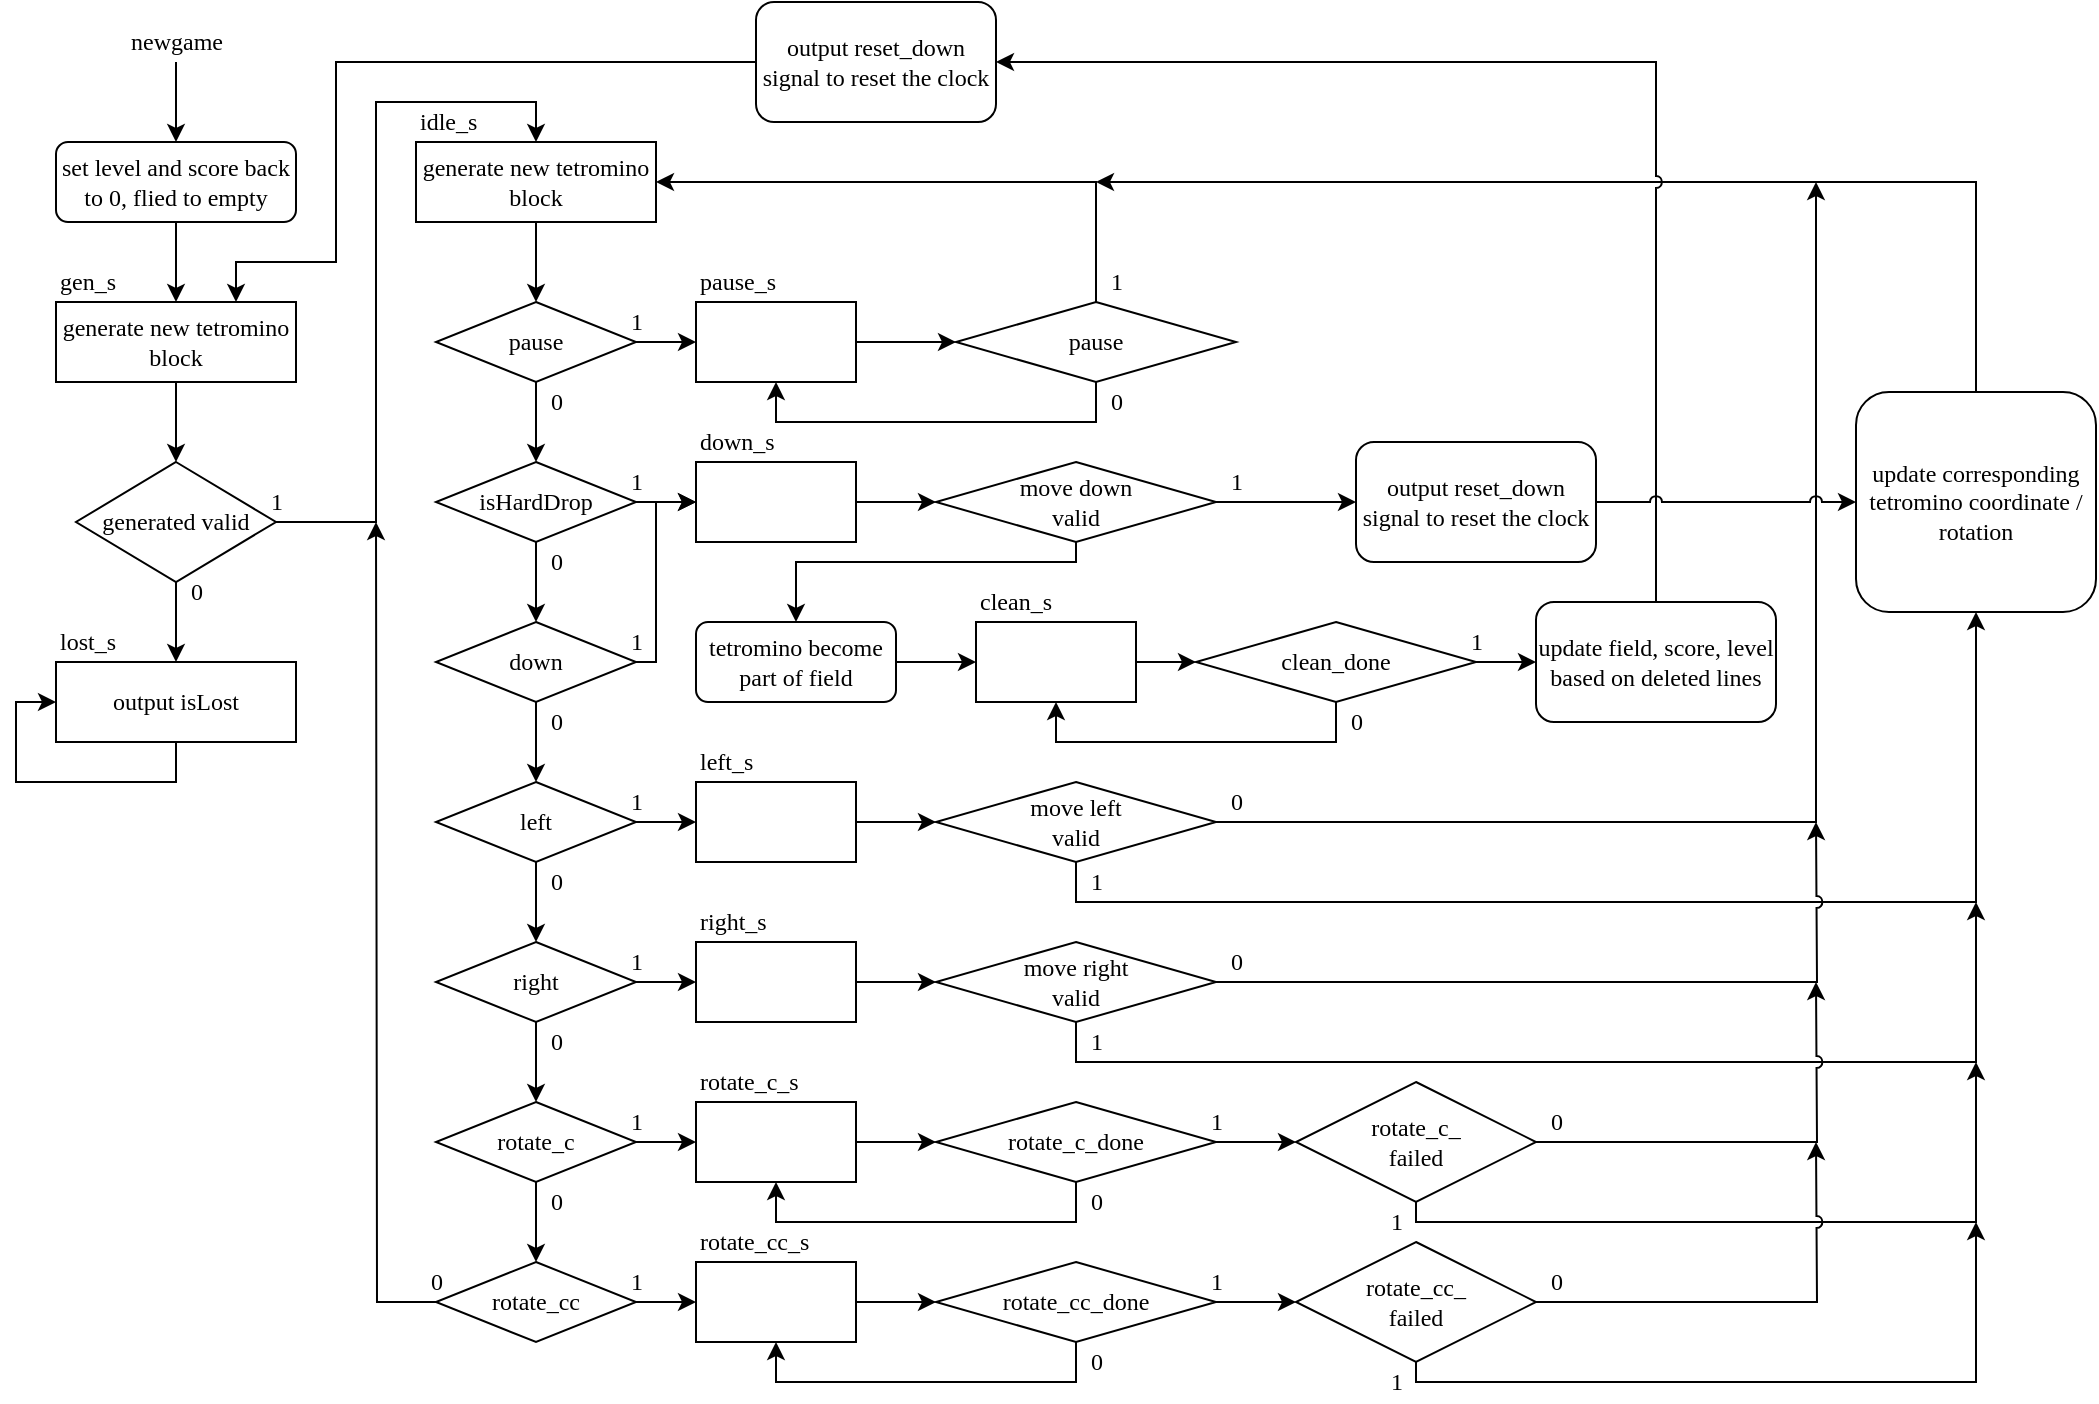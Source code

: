 <mxfile version="10.7.3" type="device"><diagram id="GW41UtpfADwDPz7-6AZR" name="Page-1"><mxGraphModel dx="1010" dy="648" grid="1" gridSize="10" guides="1" tooltips="1" connect="1" arrows="1" fold="1" page="1" pageScale="1" pageWidth="850" pageHeight="1100" math="0" shadow="0"><root><mxCell id="0"/><mxCell id="1" parent="0"/><mxCell id="KYjrKarsr5XJOspnXglc-12" style="edgeStyle=orthogonalEdgeStyle;rounded=0;orthogonalLoop=1;jettySize=auto;html=1;entryX=0.5;entryY=0;entryDx=0;entryDy=0;fontFamily=Fira Code;" edge="1" parent="1" source="KYjrKarsr5XJOspnXglc-1" target="KYjrKarsr5XJOspnXglc-11"><mxGeometry relative="1" as="geometry"/></mxCell><mxCell id="KYjrKarsr5XJOspnXglc-1" value="&lt;span&gt;generate new tetromino block&lt;/span&gt;" style="rounded=0;whiteSpace=wrap;html=1;fontFamily=Fira Code;" vertex="1" parent="1"><mxGeometry x="40" y="160" width="120" height="40" as="geometry"/></mxCell><mxCell id="KYjrKarsr5XJOspnXglc-3" value="gen_s&lt;br&gt;" style="text;html=1;resizable=0;points=[];autosize=1;align=left;verticalAlign=top;spacingTop=-4;fontFamily=Fira Code;" vertex="1" parent="1"><mxGeometry x="40" y="140" width="50" height="20" as="geometry"/></mxCell><mxCell id="KYjrKarsr5XJOspnXglc-10" style="edgeStyle=orthogonalEdgeStyle;rounded=0;orthogonalLoop=1;jettySize=auto;html=1;entryX=0.5;entryY=0;entryDx=0;entryDy=0;fontFamily=Fira Code;" edge="1" parent="1" source="KYjrKarsr5XJOspnXglc-5" target="KYjrKarsr5XJOspnXglc-7"><mxGeometry relative="1" as="geometry"/></mxCell><mxCell id="KYjrKarsr5XJOspnXglc-5" value="&lt;div style=&quot;text-align: center&quot;&gt;&lt;span&gt;newgame&lt;/span&gt;&lt;/div&gt;" style="text;html=1;resizable=0;points=[];autosize=1;align=center;verticalAlign=top;spacingTop=-4;fontFamily=Fira Code;" vertex="1" parent="1"><mxGeometry x="65" y="20" width="70" height="20" as="geometry"/></mxCell><mxCell id="KYjrKarsr5XJOspnXglc-9" style="edgeStyle=orthogonalEdgeStyle;rounded=0;orthogonalLoop=1;jettySize=auto;html=1;entryX=0.5;entryY=0;entryDx=0;entryDy=0;fontFamily=Fira Code;" edge="1" parent="1" source="KYjrKarsr5XJOspnXglc-7" target="KYjrKarsr5XJOspnXglc-1"><mxGeometry relative="1" as="geometry"/></mxCell><mxCell id="KYjrKarsr5XJOspnXglc-7" value="set level and score back to 0, flied to empty" style="rounded=1;whiteSpace=wrap;html=1;fontFamily=Fira Code;align=center;" vertex="1" parent="1"><mxGeometry x="40" y="80" width="120" height="40" as="geometry"/></mxCell><mxCell id="KYjrKarsr5XJOspnXglc-16" style="edgeStyle=orthogonalEdgeStyle;rounded=0;orthogonalLoop=1;jettySize=auto;html=1;entryX=0.5;entryY=0;entryDx=0;entryDy=0;fontFamily=Fira Code;" edge="1" parent="1" source="KYjrKarsr5XJOspnXglc-11" target="KYjrKarsr5XJOspnXglc-14"><mxGeometry relative="1" as="geometry"/></mxCell><mxCell id="KYjrKarsr5XJOspnXglc-20" style="edgeStyle=orthogonalEdgeStyle;rounded=0;orthogonalLoop=1;jettySize=auto;html=1;entryX=0.5;entryY=0;entryDx=0;entryDy=0;fontFamily=Fira Code;" edge="1" parent="1" source="KYjrKarsr5XJOspnXglc-11" target="KYjrKarsr5XJOspnXglc-18"><mxGeometry relative="1" as="geometry"><Array as="points"><mxPoint x="200" y="270"/><mxPoint x="200" y="60"/><mxPoint x="280" y="60"/></Array></mxGeometry></mxCell><mxCell id="KYjrKarsr5XJOspnXglc-11" value="generated valid" style="rhombus;whiteSpace=wrap;html=1;fontFamily=Fira Code;align=center;" vertex="1" parent="1"><mxGeometry x="50" y="240" width="100" height="60" as="geometry"/></mxCell><mxCell id="KYjrKarsr5XJOspnXglc-14" value="&lt;span&gt;output isLost&lt;/span&gt;" style="rounded=0;whiteSpace=wrap;html=1;fontFamily=Fira Code;" vertex="1" parent="1"><mxGeometry x="40" y="340" width="120" height="40" as="geometry"/></mxCell><mxCell id="KYjrKarsr5XJOspnXglc-15" value="lost_s&lt;br&gt;" style="text;html=1;resizable=0;points=[];autosize=1;align=left;verticalAlign=top;spacingTop=-4;fontFamily=Fira Code;" vertex="1" parent="1"><mxGeometry x="40" y="320" width="60" height="20" as="geometry"/></mxCell><mxCell id="KYjrKarsr5XJOspnXglc-17" style="edgeStyle=orthogonalEdgeStyle;rounded=0;orthogonalLoop=1;jettySize=auto;html=1;entryX=0;entryY=0.5;entryDx=0;entryDy=0;fontFamily=Fira Code;" edge="1" parent="1" source="KYjrKarsr5XJOspnXglc-14" target="KYjrKarsr5XJOspnXglc-14"><mxGeometry relative="1" as="geometry"><Array as="points"><mxPoint x="100" y="400"/><mxPoint x="20" y="400"/><mxPoint x="20" y="360"/></Array></mxGeometry></mxCell><mxCell id="KYjrKarsr5XJOspnXglc-22" style="edgeStyle=orthogonalEdgeStyle;rounded=0;orthogonalLoop=1;jettySize=auto;html=1;entryX=0.5;entryY=0;entryDx=0;entryDy=0;fontFamily=Fira Code;" edge="1" parent="1" source="KYjrKarsr5XJOspnXglc-18" target="KYjrKarsr5XJOspnXglc-21"><mxGeometry relative="1" as="geometry"/></mxCell><mxCell id="KYjrKarsr5XJOspnXglc-18" value="&lt;span&gt;generate new tetromino block&lt;/span&gt;" style="rounded=0;whiteSpace=wrap;html=1;fontFamily=Fira Code;" vertex="1" parent="1"><mxGeometry x="220" y="80" width="120" height="40" as="geometry"/></mxCell><mxCell id="KYjrKarsr5XJOspnXglc-19" value="idle_s&lt;br&gt;" style="text;html=1;resizable=0;points=[];autosize=1;align=left;verticalAlign=top;spacingTop=-4;fontFamily=Fira Code;" vertex="1" parent="1"><mxGeometry x="220" y="60" width="60" height="20" as="geometry"/></mxCell><mxCell id="KYjrKarsr5XJOspnXglc-24" style="edgeStyle=orthogonalEdgeStyle;rounded=0;orthogonalLoop=1;jettySize=auto;html=1;entryX=0.5;entryY=0;entryDx=0;entryDy=0;fontFamily=Fira Code;" edge="1" parent="1" source="KYjrKarsr5XJOspnXglc-21" target="KYjrKarsr5XJOspnXglc-23"><mxGeometry relative="1" as="geometry"/></mxCell><mxCell id="KYjrKarsr5XJOspnXglc-96" style="edgeStyle=orthogonalEdgeStyle;rounded=0;orthogonalLoop=1;jettySize=auto;html=1;entryX=0;entryY=0.5;entryDx=0;entryDy=0;fontFamily=Fira Code;" edge="1" parent="1" source="KYjrKarsr5XJOspnXglc-21" target="KYjrKarsr5XJOspnXglc-35"><mxGeometry relative="1" as="geometry"/></mxCell><mxCell id="KYjrKarsr5XJOspnXglc-21" value="pause" style="rhombus;whiteSpace=wrap;html=1;fontFamily=Fira Code;align=center;" vertex="1" parent="1"><mxGeometry x="230" y="160" width="100" height="40" as="geometry"/></mxCell><mxCell id="KYjrKarsr5XJOspnXglc-29" style="edgeStyle=orthogonalEdgeStyle;rounded=0;orthogonalLoop=1;jettySize=auto;html=1;entryX=0.5;entryY=0;entryDx=0;entryDy=0;fontFamily=Fira Code;" edge="1" parent="1" source="KYjrKarsr5XJOspnXglc-23" target="KYjrKarsr5XJOspnXglc-25"><mxGeometry relative="1" as="geometry"/></mxCell><mxCell id="KYjrKarsr5XJOspnXglc-68" style="edgeStyle=orthogonalEdgeStyle;rounded=0;orthogonalLoop=1;jettySize=auto;html=1;entryX=0;entryY=0.5;entryDx=0;entryDy=0;fontFamily=Fira Code;" edge="1" parent="1" source="KYjrKarsr5XJOspnXglc-23" target="KYjrKarsr5XJOspnXglc-65"><mxGeometry relative="1" as="geometry"/></mxCell><mxCell id="KYjrKarsr5XJOspnXglc-23" value="isHardDrop" style="rhombus;whiteSpace=wrap;html=1;fontFamily=Fira Code;align=center;" vertex="1" parent="1"><mxGeometry x="230" y="240" width="100" height="40" as="geometry"/></mxCell><mxCell id="KYjrKarsr5XJOspnXglc-30" style="edgeStyle=orthogonalEdgeStyle;rounded=0;orthogonalLoop=1;jettySize=auto;html=1;entryX=0.5;entryY=0;entryDx=0;entryDy=0;fontFamily=Fira Code;" edge="1" parent="1" source="KYjrKarsr5XJOspnXglc-25" target="KYjrKarsr5XJOspnXglc-26"><mxGeometry relative="1" as="geometry"/></mxCell><mxCell id="KYjrKarsr5XJOspnXglc-69" style="edgeStyle=orthogonalEdgeStyle;rounded=0;orthogonalLoop=1;jettySize=auto;html=1;entryX=0;entryY=0.5;entryDx=0;entryDy=0;fontFamily=Fira Code;" edge="1" parent="1" source="KYjrKarsr5XJOspnXglc-25" target="KYjrKarsr5XJOspnXglc-65"><mxGeometry relative="1" as="geometry"><Array as="points"><mxPoint x="340" y="340"/><mxPoint x="340" y="260"/></Array></mxGeometry></mxCell><mxCell id="KYjrKarsr5XJOspnXglc-25" value="down" style="rhombus;whiteSpace=wrap;html=1;fontFamily=Fira Code;align=center;" vertex="1" parent="1"><mxGeometry x="230" y="320" width="100" height="40" as="geometry"/></mxCell><mxCell id="KYjrKarsr5XJOspnXglc-31" style="edgeStyle=orthogonalEdgeStyle;rounded=0;orthogonalLoop=1;jettySize=auto;html=1;entryX=0.5;entryY=0;entryDx=0;entryDy=0;fontFamily=Fira Code;" edge="1" parent="1" source="KYjrKarsr5XJOspnXglc-26" target="KYjrKarsr5XJOspnXglc-27"><mxGeometry relative="1" as="geometry"/></mxCell><mxCell id="KYjrKarsr5XJOspnXglc-55" style="edgeStyle=orthogonalEdgeStyle;rounded=0;orthogonalLoop=1;jettySize=auto;html=1;entryX=0;entryY=0.5;entryDx=0;entryDy=0;fontFamily=Fira Code;" edge="1" parent="1" source="KYjrKarsr5XJOspnXglc-26" target="KYjrKarsr5XJOspnXglc-40"><mxGeometry relative="1" as="geometry"/></mxCell><mxCell id="KYjrKarsr5XJOspnXglc-26" value="left" style="rhombus;whiteSpace=wrap;html=1;fontFamily=Fira Code;align=center;" vertex="1" parent="1"><mxGeometry x="230" y="400" width="100" height="40" as="geometry"/></mxCell><mxCell id="KYjrKarsr5XJOspnXglc-33" style="edgeStyle=orthogonalEdgeStyle;rounded=0;orthogonalLoop=1;jettySize=auto;html=1;entryX=0.5;entryY=0;entryDx=0;entryDy=0;fontFamily=Fira Code;" edge="1" parent="1" source="KYjrKarsr5XJOspnXglc-27" target="KYjrKarsr5XJOspnXglc-28"><mxGeometry relative="1" as="geometry"/></mxCell><mxCell id="KYjrKarsr5XJOspnXglc-56" style="edgeStyle=orthogonalEdgeStyle;rounded=0;orthogonalLoop=1;jettySize=auto;html=1;entryX=0;entryY=0.5;entryDx=0;entryDy=0;fontFamily=Fira Code;" edge="1" parent="1" source="KYjrKarsr5XJOspnXglc-27" target="KYjrKarsr5XJOspnXglc-44"><mxGeometry relative="1" as="geometry"/></mxCell><mxCell id="KYjrKarsr5XJOspnXglc-27" value="right&lt;br&gt;" style="rhombus;whiteSpace=wrap;html=1;fontFamily=Fira Code;align=center;" vertex="1" parent="1"><mxGeometry x="230" y="480" width="100" height="40" as="geometry"/></mxCell><mxCell id="KYjrKarsr5XJOspnXglc-34" style="edgeStyle=orthogonalEdgeStyle;rounded=0;orthogonalLoop=1;jettySize=auto;html=1;exitX=0.5;exitY=1;exitDx=0;exitDy=0;entryX=0.5;entryY=0;entryDx=0;entryDy=0;fontFamily=Fira Code;" edge="1" parent="1" source="KYjrKarsr5XJOspnXglc-28" target="KYjrKarsr5XJOspnXglc-32"><mxGeometry relative="1" as="geometry"/></mxCell><mxCell id="KYjrKarsr5XJOspnXglc-57" style="edgeStyle=orthogonalEdgeStyle;rounded=0;orthogonalLoop=1;jettySize=auto;html=1;entryX=0;entryY=0.5;entryDx=0;entryDy=0;fontFamily=Fira Code;" edge="1" parent="1" source="KYjrKarsr5XJOspnXglc-28" target="KYjrKarsr5XJOspnXglc-50"><mxGeometry relative="1" as="geometry"/></mxCell><mxCell id="KYjrKarsr5XJOspnXglc-28" value="rotate_c&lt;br&gt;" style="rhombus;whiteSpace=wrap;html=1;fontFamily=Fira Code;align=center;" vertex="1" parent="1"><mxGeometry x="230" y="560" width="100" height="40" as="geometry"/></mxCell><mxCell id="KYjrKarsr5XJOspnXglc-58" style="edgeStyle=orthogonalEdgeStyle;rounded=0;orthogonalLoop=1;jettySize=auto;html=1;entryX=0;entryY=0.5;entryDx=0;entryDy=0;fontFamily=Fira Code;" edge="1" parent="1" source="KYjrKarsr5XJOspnXglc-32" target="KYjrKarsr5XJOspnXglc-53"><mxGeometry relative="1" as="geometry"/></mxCell><mxCell id="KYjrKarsr5XJOspnXglc-126" style="edgeStyle=orthogonalEdgeStyle;rounded=0;jumpStyle=arc;orthogonalLoop=1;jettySize=auto;html=1;exitX=0;exitY=0.5;exitDx=0;exitDy=0;fontFamily=Fira Code;" edge="1" parent="1" source="KYjrKarsr5XJOspnXglc-32"><mxGeometry relative="1" as="geometry"><mxPoint x="200" y="270" as="targetPoint"/></mxGeometry></mxCell><mxCell id="KYjrKarsr5XJOspnXglc-32" value="rotate_cc&lt;br&gt;" style="rhombus;whiteSpace=wrap;html=1;fontFamily=Fira Code;align=center;" vertex="1" parent="1"><mxGeometry x="230" y="640" width="100" height="40" as="geometry"/></mxCell><mxCell id="KYjrKarsr5XJOspnXglc-79" style="edgeStyle=orthogonalEdgeStyle;rounded=0;orthogonalLoop=1;jettySize=auto;html=1;entryX=0;entryY=0.5;entryDx=0;entryDy=0;fontFamily=Fira Code;" edge="1" parent="1" source="KYjrKarsr5XJOspnXglc-35" target="KYjrKarsr5XJOspnXglc-37"><mxGeometry relative="1" as="geometry"/></mxCell><mxCell id="KYjrKarsr5XJOspnXglc-35" value="" style="rounded=0;whiteSpace=wrap;html=1;fontFamily=Fira Code;" vertex="1" parent="1"><mxGeometry x="360" y="160" width="80" height="40" as="geometry"/></mxCell><mxCell id="KYjrKarsr5XJOspnXglc-36" value="pause_s&lt;br&gt;" style="text;html=1;resizable=0;points=[];autosize=1;align=left;verticalAlign=top;spacingTop=-4;fontFamily=Fira Code;" vertex="1" parent="1"><mxGeometry x="360" y="140" width="70" height="20" as="geometry"/></mxCell><mxCell id="KYjrKarsr5XJOspnXglc-95" style="edgeStyle=orthogonalEdgeStyle;rounded=0;orthogonalLoop=1;jettySize=auto;html=1;entryX=0.5;entryY=1;entryDx=0;entryDy=0;fontFamily=Fira Code;" edge="1" parent="1" source="KYjrKarsr5XJOspnXglc-37" target="KYjrKarsr5XJOspnXglc-35"><mxGeometry relative="1" as="geometry"><Array as="points"><mxPoint x="560" y="220"/><mxPoint x="400" y="220"/></Array></mxGeometry></mxCell><mxCell id="KYjrKarsr5XJOspnXglc-98" style="edgeStyle=orthogonalEdgeStyle;rounded=0;orthogonalLoop=1;jettySize=auto;html=1;entryX=1;entryY=0.5;entryDx=0;entryDy=0;fontFamily=Fira Code;" edge="1" parent="1" source="KYjrKarsr5XJOspnXglc-37" target="KYjrKarsr5XJOspnXglc-18"><mxGeometry relative="1" as="geometry"><Array as="points"><mxPoint x="560" y="100"/></Array></mxGeometry></mxCell><mxCell id="KYjrKarsr5XJOspnXglc-37" value="pause" style="rhombus;whiteSpace=wrap;html=1;fontFamily=Fira Code;align=center;" vertex="1" parent="1"><mxGeometry x="490" y="160" width="140" height="40" as="geometry"/></mxCell><mxCell id="KYjrKarsr5XJOspnXglc-47" style="edgeStyle=orthogonalEdgeStyle;rounded=0;orthogonalLoop=1;jettySize=auto;html=1;entryX=0;entryY=0.5;entryDx=0;entryDy=0;fontFamily=Fira Code;" edge="1" parent="1" source="KYjrKarsr5XJOspnXglc-40" target="KYjrKarsr5XJOspnXglc-43"><mxGeometry relative="1" as="geometry"/></mxCell><mxCell id="KYjrKarsr5XJOspnXglc-40" value="" style="rounded=0;whiteSpace=wrap;html=1;fontFamily=Fira Code;" vertex="1" parent="1"><mxGeometry x="360" y="400" width="80" height="40" as="geometry"/></mxCell><mxCell id="KYjrKarsr5XJOspnXglc-41" value="left_s" style="text;html=1;resizable=0;points=[];autosize=1;align=left;verticalAlign=top;spacingTop=-4;fontFamily=Fira Code;" vertex="1" parent="1"><mxGeometry x="360" y="380" width="60" height="20" as="geometry"/></mxCell><mxCell id="KYjrKarsr5XJOspnXglc-102" style="edgeStyle=orthogonalEdgeStyle;rounded=0;orthogonalLoop=1;jettySize=auto;html=1;fontFamily=Fira Code;entryX=0.5;entryY=1;entryDx=0;entryDy=0;" edge="1" parent="1" source="KYjrKarsr5XJOspnXglc-43" target="KYjrKarsr5XJOspnXglc-93"><mxGeometry relative="1" as="geometry"><mxPoint x="970" y="420" as="targetPoint"/><Array as="points"><mxPoint x="550" y="460"/><mxPoint x="1000" y="460"/></Array></mxGeometry></mxCell><mxCell id="KYjrKarsr5XJOspnXglc-107" style="edgeStyle=orthogonalEdgeStyle;rounded=0;orthogonalLoop=1;jettySize=auto;html=1;fontFamily=Fira Code;jumpStyle=arc;" edge="1" parent="1" source="KYjrKarsr5XJOspnXglc-43"><mxGeometry relative="1" as="geometry"><mxPoint x="920" y="100" as="targetPoint"/><Array as="points"><mxPoint x="920" y="420"/></Array></mxGeometry></mxCell><mxCell id="KYjrKarsr5XJOspnXglc-43" value="move left&lt;br&gt;valid" style="rhombus;whiteSpace=wrap;html=1;fontFamily=Fira Code;align=center;" vertex="1" parent="1"><mxGeometry x="480" y="400" width="140" height="40" as="geometry"/></mxCell><mxCell id="KYjrKarsr5XJOspnXglc-48" style="edgeStyle=orthogonalEdgeStyle;rounded=0;orthogonalLoop=1;jettySize=auto;html=1;entryX=0;entryY=0.5;entryDx=0;entryDy=0;fontFamily=Fira Code;" edge="1" parent="1" source="KYjrKarsr5XJOspnXglc-44" target="KYjrKarsr5XJOspnXglc-46"><mxGeometry relative="1" as="geometry"/></mxCell><mxCell id="KYjrKarsr5XJOspnXglc-44" value="" style="rounded=0;whiteSpace=wrap;html=1;fontFamily=Fira Code;" vertex="1" parent="1"><mxGeometry x="360" y="480" width="80" height="40" as="geometry"/></mxCell><mxCell id="KYjrKarsr5XJOspnXglc-45" value="right_s" style="text;html=1;resizable=0;points=[];autosize=1;align=left;verticalAlign=top;spacingTop=-4;fontFamily=Fira Code;" vertex="1" parent="1"><mxGeometry x="360" y="460" width="70" height="20" as="geometry"/></mxCell><mxCell id="KYjrKarsr5XJOspnXglc-105" style="edgeStyle=orthogonalEdgeStyle;rounded=0;orthogonalLoop=1;jettySize=auto;html=1;fontFamily=Fira Code;" edge="1" parent="1" source="KYjrKarsr5XJOspnXglc-46"><mxGeometry relative="1" as="geometry"><mxPoint x="1000" y="460" as="targetPoint"/><Array as="points"><mxPoint x="550" y="540"/><mxPoint x="1000" y="540"/></Array></mxGeometry></mxCell><mxCell id="KYjrKarsr5XJOspnXglc-108" style="edgeStyle=orthogonalEdgeStyle;rounded=0;jumpStyle=arc;orthogonalLoop=1;jettySize=auto;html=1;fontFamily=Fira Code;" edge="1" parent="1" source="KYjrKarsr5XJOspnXglc-46"><mxGeometry relative="1" as="geometry"><mxPoint x="920.0" y="420" as="targetPoint"/></mxGeometry></mxCell><mxCell id="KYjrKarsr5XJOspnXglc-46" value="move right&lt;br&gt;valid" style="rhombus;whiteSpace=wrap;html=1;fontFamily=Fira Code;align=center;" vertex="1" parent="1"><mxGeometry x="480" y="480" width="140" height="40" as="geometry"/></mxCell><mxCell id="KYjrKarsr5XJOspnXglc-49" style="edgeStyle=orthogonalEdgeStyle;rounded=0;orthogonalLoop=1;jettySize=auto;html=1;entryX=0;entryY=0.5;entryDx=0;entryDy=0;fontFamily=Fira Code;" edge="1" parent="1" source="KYjrKarsr5XJOspnXglc-50" target="KYjrKarsr5XJOspnXglc-59"><mxGeometry relative="1" as="geometry"><mxPoint x="500" y="580" as="targetPoint"/></mxGeometry></mxCell><mxCell id="KYjrKarsr5XJOspnXglc-50" value="" style="rounded=0;whiteSpace=wrap;html=1;fontFamily=Fira Code;" vertex="1" parent="1"><mxGeometry x="360" y="560" width="80" height="40" as="geometry"/></mxCell><mxCell id="KYjrKarsr5XJOspnXglc-51" value="rotate_c_s" style="text;html=1;resizable=0;points=[];autosize=1;align=left;verticalAlign=top;spacingTop=-4;fontFamily=Fira Code;" vertex="1" parent="1"><mxGeometry x="360" y="540" width="90" height="20" as="geometry"/></mxCell><mxCell id="KYjrKarsr5XJOspnXglc-52" style="edgeStyle=orthogonalEdgeStyle;rounded=0;orthogonalLoop=1;jettySize=auto;html=1;entryX=0;entryY=0.5;entryDx=0;entryDy=0;fontFamily=Fira Code;" edge="1" parent="1" source="KYjrKarsr5XJOspnXglc-53" target="KYjrKarsr5XJOspnXglc-61"><mxGeometry relative="1" as="geometry"><mxPoint x="500" y="660" as="targetPoint"/></mxGeometry></mxCell><mxCell id="KYjrKarsr5XJOspnXglc-53" value="" style="rounded=0;whiteSpace=wrap;html=1;fontFamily=Fira Code;" vertex="1" parent="1"><mxGeometry x="360" y="640" width="80" height="40" as="geometry"/></mxCell><mxCell id="KYjrKarsr5XJOspnXglc-54" value="rotate_cc_s" style="text;html=1;resizable=0;points=[];autosize=1;align=left;verticalAlign=top;spacingTop=-4;fontFamily=Fira Code;" vertex="1" parent="1"><mxGeometry x="360" y="620" width="90" height="20" as="geometry"/></mxCell><mxCell id="KYjrKarsr5XJOspnXglc-62" style="edgeStyle=orthogonalEdgeStyle;rounded=0;orthogonalLoop=1;jettySize=auto;html=1;entryX=0.5;entryY=1;entryDx=0;entryDy=0;fontFamily=Fira Code;" edge="1" parent="1" source="KYjrKarsr5XJOspnXglc-59" target="KYjrKarsr5XJOspnXglc-50"><mxGeometry relative="1" as="geometry"><Array as="points"><mxPoint x="550" y="620"/><mxPoint x="400" y="620"/></Array></mxGeometry></mxCell><mxCell id="KYjrKarsr5XJOspnXglc-74" style="edgeStyle=orthogonalEdgeStyle;rounded=0;orthogonalLoop=1;jettySize=auto;html=1;entryX=0;entryY=0.5;entryDx=0;entryDy=0;fontFamily=Fira Code;" edge="1" parent="1" source="KYjrKarsr5XJOspnXglc-59" target="KYjrKarsr5XJOspnXglc-70"><mxGeometry relative="1" as="geometry"/></mxCell><mxCell id="KYjrKarsr5XJOspnXglc-59" value="rotate_c_done" style="rhombus;whiteSpace=wrap;html=1;fontFamily=Fira Code;align=center;" vertex="1" parent="1"><mxGeometry x="480" y="560" width="140" height="40" as="geometry"/></mxCell><mxCell id="KYjrKarsr5XJOspnXglc-63" style="edgeStyle=orthogonalEdgeStyle;rounded=0;orthogonalLoop=1;jettySize=auto;html=1;entryX=0.5;entryY=1;entryDx=0;entryDy=0;fontFamily=Fira Code;" edge="1" parent="1" source="KYjrKarsr5XJOspnXglc-61" target="KYjrKarsr5XJOspnXglc-53"><mxGeometry relative="1" as="geometry"><Array as="points"><mxPoint x="550" y="700"/><mxPoint x="400" y="700"/></Array></mxGeometry></mxCell><mxCell id="KYjrKarsr5XJOspnXglc-75" style="edgeStyle=orthogonalEdgeStyle;rounded=0;orthogonalLoop=1;jettySize=auto;html=1;entryX=0;entryY=0.5;entryDx=0;entryDy=0;fontFamily=Fira Code;" edge="1" parent="1" source="KYjrKarsr5XJOspnXglc-61" target="KYjrKarsr5XJOspnXglc-72"><mxGeometry relative="1" as="geometry"/></mxCell><mxCell id="KYjrKarsr5XJOspnXglc-61" value="rotate_cc_done" style="rhombus;whiteSpace=wrap;html=1;fontFamily=Fira Code;align=center;" vertex="1" parent="1"><mxGeometry x="480" y="640" width="140" height="40" as="geometry"/></mxCell><mxCell id="KYjrKarsr5XJOspnXglc-64" style="edgeStyle=orthogonalEdgeStyle;rounded=0;orthogonalLoop=1;jettySize=auto;html=1;entryX=0;entryY=0.5;entryDx=0;entryDy=0;fontFamily=Fira Code;" edge="1" parent="1" source="KYjrKarsr5XJOspnXglc-65" target="KYjrKarsr5XJOspnXglc-67"><mxGeometry relative="1" as="geometry"/></mxCell><mxCell id="KYjrKarsr5XJOspnXglc-65" value="" style="rounded=0;whiteSpace=wrap;html=1;fontFamily=Fira Code;" vertex="1" parent="1"><mxGeometry x="360" y="240" width="80" height="40" as="geometry"/></mxCell><mxCell id="KYjrKarsr5XJOspnXglc-66" value="down_s" style="text;html=1;resizable=0;points=[];autosize=1;align=left;verticalAlign=top;spacingTop=-4;fontFamily=Fira Code;" vertex="1" parent="1"><mxGeometry x="360" y="220" width="60" height="20" as="geometry"/></mxCell><mxCell id="KYjrKarsr5XJOspnXglc-90" style="edgeStyle=orthogonalEdgeStyle;rounded=0;orthogonalLoop=1;jettySize=auto;html=1;entryX=0.5;entryY=0;entryDx=0;entryDy=0;fontFamily=Fira Code;" edge="1" parent="1" source="KYjrKarsr5XJOspnXglc-67" target="KYjrKarsr5XJOspnXglc-80"><mxGeometry relative="1" as="geometry"><Array as="points"><mxPoint x="550" y="290"/><mxPoint x="410" y="290"/></Array></mxGeometry></mxCell><mxCell id="KYjrKarsr5XJOspnXglc-94" style="edgeStyle=orthogonalEdgeStyle;rounded=0;orthogonalLoop=1;jettySize=auto;html=1;entryX=0;entryY=0.5;entryDx=0;entryDy=0;fontFamily=Fira Code;jumpStyle=arc;" edge="1" parent="1" source="KYjrKarsr5XJOspnXglc-67" target="KYjrKarsr5XJOspnXglc-116"><mxGeometry relative="1" as="geometry"><Array as="points"/></mxGeometry></mxCell><mxCell id="KYjrKarsr5XJOspnXglc-67" value="move down&lt;br&gt;valid" style="rhombus;whiteSpace=wrap;html=1;fontFamily=Fira Code;align=center;" vertex="1" parent="1"><mxGeometry x="480" y="240" width="140" height="40" as="geometry"/></mxCell><mxCell id="KYjrKarsr5XJOspnXglc-103" style="edgeStyle=orthogonalEdgeStyle;rounded=0;orthogonalLoop=1;jettySize=auto;html=1;fontFamily=Fira Code;" edge="1" parent="1" source="KYjrKarsr5XJOspnXglc-70"><mxGeometry relative="1" as="geometry"><mxPoint x="1000" y="540" as="targetPoint"/><Array as="points"><mxPoint x="720" y="620"/><mxPoint x="1000" y="620"/></Array></mxGeometry></mxCell><mxCell id="KYjrKarsr5XJOspnXglc-109" style="edgeStyle=orthogonalEdgeStyle;rounded=0;jumpStyle=arc;orthogonalLoop=1;jettySize=auto;html=1;fontFamily=Fira Code;" edge="1" parent="1" source="KYjrKarsr5XJOspnXglc-70"><mxGeometry relative="1" as="geometry"><mxPoint x="920.0" y="500" as="targetPoint"/></mxGeometry></mxCell><mxCell id="KYjrKarsr5XJOspnXglc-70" value="&lt;div&gt;rotate_c_&lt;br&gt;&lt;span&gt;failed&lt;/span&gt;&lt;/div&gt;" style="rhombus;whiteSpace=wrap;html=1;fontFamily=Fira Code;align=center;" vertex="1" parent="1"><mxGeometry x="660" y="550" width="120" height="60" as="geometry"/></mxCell><mxCell id="KYjrKarsr5XJOspnXglc-104" style="edgeStyle=orthogonalEdgeStyle;rounded=0;orthogonalLoop=1;jettySize=auto;html=1;fontFamily=Fira Code;" edge="1" parent="1" source="KYjrKarsr5XJOspnXglc-72"><mxGeometry relative="1" as="geometry"><mxPoint x="1000" y="620" as="targetPoint"/><Array as="points"><mxPoint x="720" y="700"/><mxPoint x="1000" y="700"/></Array></mxGeometry></mxCell><mxCell id="KYjrKarsr5XJOspnXglc-110" style="edgeStyle=orthogonalEdgeStyle;rounded=0;jumpStyle=arc;orthogonalLoop=1;jettySize=auto;html=1;fontFamily=Fira Code;" edge="1" parent="1" source="KYjrKarsr5XJOspnXglc-72"><mxGeometry relative="1" as="geometry"><mxPoint x="920.0" y="580" as="targetPoint"/></mxGeometry></mxCell><mxCell id="KYjrKarsr5XJOspnXglc-72" value="&lt;div&gt;rotate_cc_&lt;/div&gt;&lt;div&gt;failed&lt;/div&gt;" style="rhombus;whiteSpace=wrap;html=1;fontFamily=Fira Code;align=center;" vertex="1" parent="1"><mxGeometry x="660" y="630" width="120" height="60" as="geometry"/></mxCell><mxCell id="KYjrKarsr5XJOspnXglc-89" style="edgeStyle=orthogonalEdgeStyle;rounded=0;orthogonalLoop=1;jettySize=auto;html=1;entryX=0;entryY=0.5;entryDx=0;entryDy=0;fontFamily=Fira Code;" edge="1" parent="1" source="KYjrKarsr5XJOspnXglc-80" target="KYjrKarsr5XJOspnXglc-81"><mxGeometry relative="1" as="geometry"/></mxCell><mxCell id="KYjrKarsr5XJOspnXglc-80" value="tetromino become part of field" style="rounded=1;whiteSpace=wrap;html=1;fontFamily=Fira Code;align=center;" vertex="1" parent="1"><mxGeometry x="360" y="320" width="100" height="40" as="geometry"/></mxCell><mxCell id="KYjrKarsr5XJOspnXglc-87" style="edgeStyle=orthogonalEdgeStyle;rounded=0;orthogonalLoop=1;jettySize=auto;html=1;entryX=0;entryY=0.5;entryDx=0;entryDy=0;fontFamily=Fira Code;" edge="1" parent="1" source="KYjrKarsr5XJOspnXglc-81" target="KYjrKarsr5XJOspnXglc-85"><mxGeometry relative="1" as="geometry"/></mxCell><mxCell id="KYjrKarsr5XJOspnXglc-81" value="" style="rounded=0;whiteSpace=wrap;html=1;fontFamily=Fira Code;" vertex="1" parent="1"><mxGeometry x="500" y="320" width="80" height="40" as="geometry"/></mxCell><mxCell id="KYjrKarsr5XJOspnXglc-82" value="clean_s" style="text;html=1;resizable=0;points=[];autosize=1;align=left;verticalAlign=top;spacingTop=-4;fontFamily=Fira Code;" vertex="1" parent="1"><mxGeometry x="500" y="300" width="70" height="20" as="geometry"/></mxCell><mxCell id="KYjrKarsr5XJOspnXglc-88" style="edgeStyle=orthogonalEdgeStyle;rounded=0;orthogonalLoop=1;jettySize=auto;html=1;exitX=0.5;exitY=1;exitDx=0;exitDy=0;entryX=0.5;entryY=1;entryDx=0;entryDy=0;fontFamily=Fira Code;" edge="1" parent="1" source="KYjrKarsr5XJOspnXglc-85" target="KYjrKarsr5XJOspnXglc-81"><mxGeometry relative="1" as="geometry"/></mxCell><mxCell id="KYjrKarsr5XJOspnXglc-92" style="edgeStyle=orthogonalEdgeStyle;rounded=0;orthogonalLoop=1;jettySize=auto;html=1;entryX=0;entryY=0.5;entryDx=0;entryDy=0;fontFamily=Fira Code;" edge="1" parent="1" source="KYjrKarsr5XJOspnXglc-85" target="KYjrKarsr5XJOspnXglc-91"><mxGeometry relative="1" as="geometry"/></mxCell><mxCell id="KYjrKarsr5XJOspnXglc-85" value="clean_done&lt;br&gt;" style="rhombus;whiteSpace=wrap;html=1;fontFamily=Fira Code;align=center;" vertex="1" parent="1"><mxGeometry x="610" y="320" width="140" height="40" as="geometry"/></mxCell><mxCell id="KYjrKarsr5XJOspnXglc-112" style="edgeStyle=orthogonalEdgeStyle;rounded=0;jumpStyle=arc;orthogonalLoop=1;jettySize=auto;html=1;fontFamily=Fira Code;entryX=0.75;entryY=0;entryDx=0;entryDy=0;" edge="1" parent="1" source="KYjrKarsr5XJOspnXglc-114" target="KYjrKarsr5XJOspnXglc-1"><mxGeometry relative="1" as="geometry"><mxPoint x="470" y="40" as="targetPoint"/><Array as="points"><mxPoint x="180" y="40"/><mxPoint x="180" y="140"/><mxPoint x="130" y="140"/></Array></mxGeometry></mxCell><mxCell id="KYjrKarsr5XJOspnXglc-91" value="update field, score, level based on deleted lines" style="rounded=1;whiteSpace=wrap;html=1;fontFamily=Fira Code;align=center;" vertex="1" parent="1"><mxGeometry x="780" y="310" width="120" height="60" as="geometry"/></mxCell><mxCell id="KYjrKarsr5XJOspnXglc-100" style="edgeStyle=orthogonalEdgeStyle;rounded=0;orthogonalLoop=1;jettySize=auto;html=1;fontFamily=Fira Code;" edge="1" parent="1" source="KYjrKarsr5XJOspnXglc-93"><mxGeometry relative="1" as="geometry"><mxPoint x="560" y="100" as="targetPoint"/><Array as="points"><mxPoint x="1000" y="100"/></Array></mxGeometry></mxCell><mxCell id="KYjrKarsr5XJOspnXglc-93" value="update corresponding tetromino coordinate / rotation" style="rounded=1;whiteSpace=wrap;html=1;fontFamily=Fira Code;align=center;" vertex="1" parent="1"><mxGeometry x="940" y="205" width="120" height="110" as="geometry"/></mxCell><mxCell id="KYjrKarsr5XJOspnXglc-114" value="output reset_down signal to reset the clock" style="rounded=1;whiteSpace=wrap;html=1;fontFamily=Fira Code;align=center;" vertex="1" parent="1"><mxGeometry x="390" y="10" width="120" height="60" as="geometry"/></mxCell><mxCell id="KYjrKarsr5XJOspnXglc-115" style="edgeStyle=orthogonalEdgeStyle;rounded=0;jumpStyle=arc;orthogonalLoop=1;jettySize=auto;html=1;fontFamily=Fira Code;entryX=1;entryY=0.5;entryDx=0;entryDy=0;" edge="1" parent="1" source="KYjrKarsr5XJOspnXglc-91" target="KYjrKarsr5XJOspnXglc-114"><mxGeometry relative="1" as="geometry"><mxPoint x="130" y="160" as="targetPoint"/><mxPoint x="820" y="310" as="sourcePoint"/><Array as="points"><mxPoint x="840" y="40"/></Array></mxGeometry></mxCell><mxCell id="KYjrKarsr5XJOspnXglc-117" style="edgeStyle=orthogonalEdgeStyle;rounded=0;jumpStyle=arc;orthogonalLoop=1;jettySize=auto;html=1;entryX=0;entryY=0.5;entryDx=0;entryDy=0;fontFamily=Fira Code;" edge="1" parent="1" source="KYjrKarsr5XJOspnXglc-116" target="KYjrKarsr5XJOspnXglc-93"><mxGeometry relative="1" as="geometry"/></mxCell><mxCell id="KYjrKarsr5XJOspnXglc-116" value="output reset_down signal to reset the clock" style="rounded=1;whiteSpace=wrap;html=1;fontFamily=Fira Code;align=center;" vertex="1" parent="1"><mxGeometry x="690" y="230" width="120" height="60" as="geometry"/></mxCell><mxCell id="KYjrKarsr5XJOspnXglc-118" value="1" style="text;html=1;resizable=0;points=[];autosize=1;align=center;verticalAlign=top;spacingTop=-4;fontFamily=Fira Code;" vertex="1" parent="1"><mxGeometry x="140" y="250" width="20" height="20" as="geometry"/></mxCell><mxCell id="KYjrKarsr5XJOspnXglc-119" value="1" style="text;html=1;resizable=0;points=[];autosize=1;align=center;verticalAlign=top;spacingTop=-4;fontFamily=Fira Code;" vertex="1" parent="1"><mxGeometry x="320" y="160" width="20" height="20" as="geometry"/></mxCell><mxCell id="KYjrKarsr5XJOspnXglc-120" value="1" style="text;html=1;resizable=0;points=[];autosize=1;align=center;verticalAlign=top;spacingTop=-4;fontFamily=Fira Code;" vertex="1" parent="1"><mxGeometry x="320" y="240" width="20" height="20" as="geometry"/></mxCell><mxCell id="KYjrKarsr5XJOspnXglc-121" value="1" style="text;html=1;resizable=0;points=[];autosize=1;align=center;verticalAlign=top;spacingTop=-4;fontFamily=Fira Code;" vertex="1" parent="1"><mxGeometry x="320" y="320" width="20" height="20" as="geometry"/></mxCell><mxCell id="KYjrKarsr5XJOspnXglc-122" value="1" style="text;html=1;resizable=0;points=[];autosize=1;align=center;verticalAlign=top;spacingTop=-4;fontFamily=Fira Code;" vertex="1" parent="1"><mxGeometry x="320" y="400" width="20" height="20" as="geometry"/></mxCell><mxCell id="KYjrKarsr5XJOspnXglc-123" value="1" style="text;html=1;resizable=0;points=[];autosize=1;align=center;verticalAlign=top;spacingTop=-4;fontFamily=Fira Code;" vertex="1" parent="1"><mxGeometry x="320" y="480" width="20" height="20" as="geometry"/></mxCell><mxCell id="KYjrKarsr5XJOspnXglc-124" value="1" style="text;html=1;resizable=0;points=[];autosize=1;align=center;verticalAlign=top;spacingTop=-4;fontFamily=Fira Code;" vertex="1" parent="1"><mxGeometry x="320" y="560" width="20" height="20" as="geometry"/></mxCell><mxCell id="KYjrKarsr5XJOspnXglc-125" value="1" style="text;html=1;resizable=0;points=[];autosize=1;align=center;verticalAlign=top;spacingTop=-4;fontFamily=Fira Code;" vertex="1" parent="1"><mxGeometry x="320" y="640" width="20" height="20" as="geometry"/></mxCell><mxCell id="KYjrKarsr5XJOspnXglc-127" value="0" style="text;html=1;resizable=0;points=[];autosize=1;align=center;verticalAlign=top;spacingTop=-4;fontFamily=Fira Code;" vertex="1" parent="1"><mxGeometry x="100" y="295" width="20" height="20" as="geometry"/></mxCell><mxCell id="KYjrKarsr5XJOspnXglc-128" value="0" style="text;html=1;resizable=0;points=[];autosize=1;align=center;verticalAlign=top;spacingTop=-4;fontFamily=Fira Code;" vertex="1" parent="1"><mxGeometry x="280" y="280" width="20" height="20" as="geometry"/></mxCell><mxCell id="KYjrKarsr5XJOspnXglc-129" value="0" style="text;html=1;resizable=0;points=[];autosize=1;align=center;verticalAlign=top;spacingTop=-4;fontFamily=Fira Code;" vertex="1" parent="1"><mxGeometry x="280" y="200" width="20" height="20" as="geometry"/></mxCell><mxCell id="KYjrKarsr5XJOspnXglc-130" value="0" style="text;html=1;resizable=0;points=[];autosize=1;align=center;verticalAlign=top;spacingTop=-4;fontFamily=Fira Code;" vertex="1" parent="1"><mxGeometry x="280" y="440" width="20" height="20" as="geometry"/></mxCell><mxCell id="KYjrKarsr5XJOspnXglc-131" value="0" style="text;html=1;resizable=0;points=[];autosize=1;align=center;verticalAlign=top;spacingTop=-4;fontFamily=Fira Code;" vertex="1" parent="1"><mxGeometry x="280" y="360" width="20" height="20" as="geometry"/></mxCell><mxCell id="KYjrKarsr5XJOspnXglc-132" value="0" style="text;html=1;resizable=0;points=[];autosize=1;align=center;verticalAlign=top;spacingTop=-4;fontFamily=Fira Code;" vertex="1" parent="1"><mxGeometry x="280" y="600" width="20" height="20" as="geometry"/></mxCell><mxCell id="KYjrKarsr5XJOspnXglc-133" value="0" style="text;html=1;resizable=0;points=[];autosize=1;align=center;verticalAlign=top;spacingTop=-4;fontFamily=Fira Code;" vertex="1" parent="1"><mxGeometry x="280" y="520" width="20" height="20" as="geometry"/></mxCell><mxCell id="KYjrKarsr5XJOspnXglc-134" value="0" style="text;html=1;resizable=0;points=[];autosize=1;align=center;verticalAlign=top;spacingTop=-4;fontFamily=Fira Code;" vertex="1" parent="1"><mxGeometry x="220" y="640" width="20" height="20" as="geometry"/></mxCell><mxCell id="KYjrKarsr5XJOspnXglc-135" value="1" style="text;html=1;resizable=0;points=[];autosize=1;align=center;verticalAlign=top;spacingTop=-4;fontFamily=Fira Code;" vertex="1" parent="1"><mxGeometry x="610" y="560" width="20" height="20" as="geometry"/></mxCell><mxCell id="KYjrKarsr5XJOspnXglc-136" value="1" style="text;html=1;resizable=0;points=[];autosize=1;align=center;verticalAlign=top;spacingTop=-4;fontFamily=Fira Code;" vertex="1" parent="1"><mxGeometry x="610" y="640" width="20" height="20" as="geometry"/></mxCell><mxCell id="KYjrKarsr5XJOspnXglc-137" value="1" style="text;html=1;resizable=0;points=[];autosize=1;align=center;verticalAlign=top;spacingTop=-4;fontFamily=Fira Code;" vertex="1" parent="1"><mxGeometry x="550" y="440" width="20" height="20" as="geometry"/></mxCell><mxCell id="KYjrKarsr5XJOspnXglc-138" value="1" style="text;html=1;resizable=0;points=[];autosize=1;align=center;verticalAlign=top;spacingTop=-4;fontFamily=Fira Code;" vertex="1" parent="1"><mxGeometry x="550" y="520" width="20" height="20" as="geometry"/></mxCell><mxCell id="KYjrKarsr5XJOspnXglc-141" value="1" style="text;html=1;resizable=0;points=[];autosize=1;align=center;verticalAlign=top;spacingTop=-4;fontFamily=Fira Code;" vertex="1" parent="1"><mxGeometry x="700" y="610" width="20" height="20" as="geometry"/></mxCell><mxCell id="KYjrKarsr5XJOspnXglc-142" value="1" style="text;html=1;resizable=0;points=[];autosize=1;align=center;verticalAlign=top;spacingTop=-4;fontFamily=Fira Code;" vertex="1" parent="1"><mxGeometry x="700" y="690" width="20" height="20" as="geometry"/></mxCell><mxCell id="KYjrKarsr5XJOspnXglc-143" value="0" style="text;html=1;resizable=0;points=[];autosize=1;align=center;verticalAlign=top;spacingTop=-4;fontFamily=Fira Code;" vertex="1" parent="1"><mxGeometry x="780" y="640" width="20" height="20" as="geometry"/></mxCell><mxCell id="KYjrKarsr5XJOspnXglc-144" value="0" style="text;html=1;resizable=0;points=[];autosize=1;align=center;verticalAlign=top;spacingTop=-4;fontFamily=Fira Code;" vertex="1" parent="1"><mxGeometry x="780" y="560" width="20" height="20" as="geometry"/></mxCell><mxCell id="KYjrKarsr5XJOspnXglc-145" value="0" style="text;html=1;resizable=0;points=[];autosize=1;align=center;verticalAlign=top;spacingTop=-4;fontFamily=Fira Code;" vertex="1" parent="1"><mxGeometry x="620" y="480" width="20" height="20" as="geometry"/></mxCell><mxCell id="KYjrKarsr5XJOspnXglc-146" value="0" style="text;html=1;resizable=0;points=[];autosize=1;align=center;verticalAlign=top;spacingTop=-4;fontFamily=Fira Code;" vertex="1" parent="1"><mxGeometry x="620" y="400" width="20" height="20" as="geometry"/></mxCell><mxCell id="KYjrKarsr5XJOspnXglc-147" value="1" style="text;html=1;resizable=0;points=[];autosize=1;align=center;verticalAlign=top;spacingTop=-4;fontFamily=Fira Code;" vertex="1" parent="1"><mxGeometry x="620" y="240" width="20" height="20" as="geometry"/></mxCell><mxCell id="KYjrKarsr5XJOspnXglc-148" value="1" style="text;html=1;resizable=0;points=[];autosize=1;align=center;verticalAlign=top;spacingTop=-4;fontFamily=Fira Code;" vertex="1" parent="1"><mxGeometry x="560" y="140" width="20" height="20" as="geometry"/></mxCell><mxCell id="KYjrKarsr5XJOspnXglc-149" value="0" style="text;html=1;resizable=0;points=[];autosize=1;align=center;verticalAlign=top;spacingTop=-4;fontFamily=Fira Code;" vertex="1" parent="1"><mxGeometry x="560" y="200" width="20" height="20" as="geometry"/></mxCell><mxCell id="KYjrKarsr5XJOspnXglc-150" value="1" style="text;html=1;resizable=0;points=[];autosize=1;align=center;verticalAlign=top;spacingTop=-4;fontFamily=Fira Code;" vertex="1" parent="1"><mxGeometry x="740" y="320" width="20" height="20" as="geometry"/></mxCell><mxCell id="KYjrKarsr5XJOspnXglc-151" value="0" style="text;html=1;resizable=0;points=[];autosize=1;align=center;verticalAlign=top;spacingTop=-4;fontFamily=Fira Code;" vertex="1" parent="1"><mxGeometry x="680" y="360" width="20" height="20" as="geometry"/></mxCell><mxCell id="KYjrKarsr5XJOspnXglc-152" value="0" style="text;html=1;resizable=0;points=[];autosize=1;align=center;verticalAlign=top;spacingTop=-4;fontFamily=Fira Code;" vertex="1" parent="1"><mxGeometry x="550" y="680" width="20" height="20" as="geometry"/></mxCell><mxCell id="KYjrKarsr5XJOspnXglc-153" value="0" style="text;html=1;resizable=0;points=[];autosize=1;align=center;verticalAlign=top;spacingTop=-4;fontFamily=Fira Code;" vertex="1" parent="1"><mxGeometry x="550" y="600" width="20" height="20" as="geometry"/></mxCell></root></mxGraphModel></diagram></mxfile>